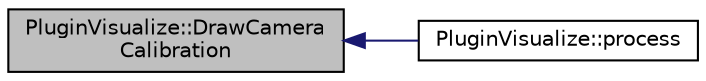 digraph "PluginVisualize::DrawCameraCalibration"
{
 // INTERACTIVE_SVG=YES
  edge [fontname="Helvetica",fontsize="10",labelfontname="Helvetica",labelfontsize="10"];
  node [fontname="Helvetica",fontsize="10",shape=record];
  rankdir="LR";
  Node1 [label="PluginVisualize::DrawCamera\lCalibration",height=0.2,width=0.4,color="black", fillcolor="grey75", style="filled", fontcolor="black"];
  Node1 -> Node2 [dir="back",color="midnightblue",fontsize="10",style="solid",fontname="Helvetica"];
  Node2 [label="PluginVisualize::process",height=0.2,width=0.4,color="black", fillcolor="white", style="filled",URL="$db/d09/class_plugin_visualize.html#a9fb83c5f31f4ad6205bada831b2547c0"];
}

